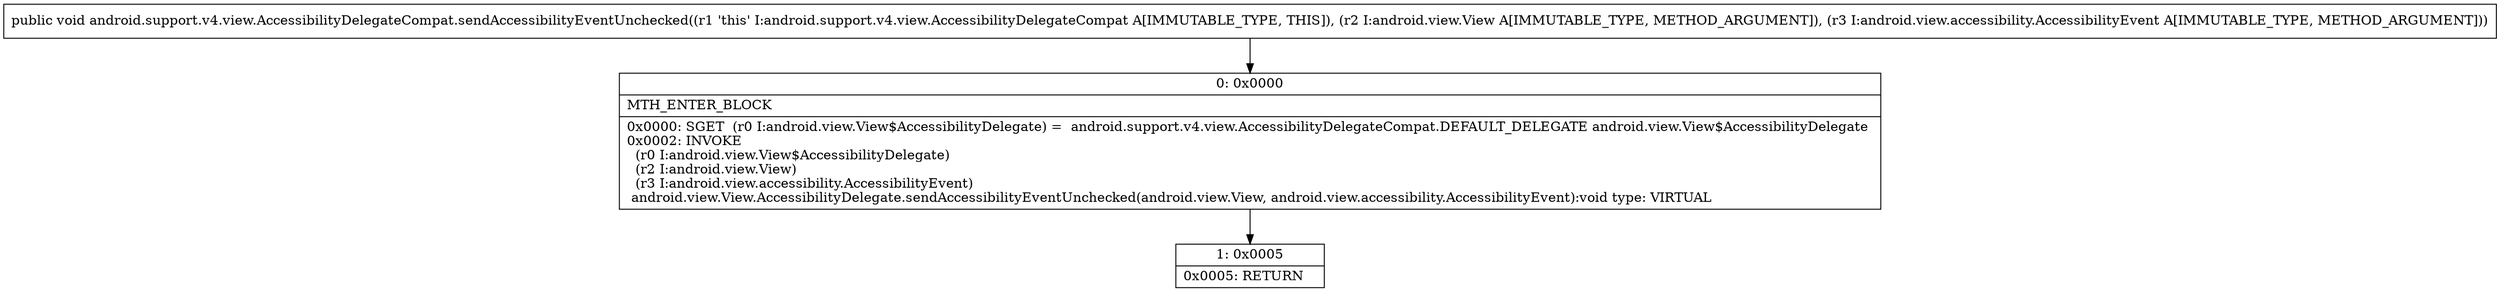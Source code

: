 digraph "CFG forandroid.support.v4.view.AccessibilityDelegateCompat.sendAccessibilityEventUnchecked(Landroid\/view\/View;Landroid\/view\/accessibility\/AccessibilityEvent;)V" {
Node_0 [shape=record,label="{0\:\ 0x0000|MTH_ENTER_BLOCK\l|0x0000: SGET  (r0 I:android.view.View$AccessibilityDelegate) =  android.support.v4.view.AccessibilityDelegateCompat.DEFAULT_DELEGATE android.view.View$AccessibilityDelegate \l0x0002: INVOKE  \l  (r0 I:android.view.View$AccessibilityDelegate)\l  (r2 I:android.view.View)\l  (r3 I:android.view.accessibility.AccessibilityEvent)\l android.view.View.AccessibilityDelegate.sendAccessibilityEventUnchecked(android.view.View, android.view.accessibility.AccessibilityEvent):void type: VIRTUAL \l}"];
Node_1 [shape=record,label="{1\:\ 0x0005|0x0005: RETURN   \l}"];
MethodNode[shape=record,label="{public void android.support.v4.view.AccessibilityDelegateCompat.sendAccessibilityEventUnchecked((r1 'this' I:android.support.v4.view.AccessibilityDelegateCompat A[IMMUTABLE_TYPE, THIS]), (r2 I:android.view.View A[IMMUTABLE_TYPE, METHOD_ARGUMENT]), (r3 I:android.view.accessibility.AccessibilityEvent A[IMMUTABLE_TYPE, METHOD_ARGUMENT])) }"];
MethodNode -> Node_0;
Node_0 -> Node_1;
}


